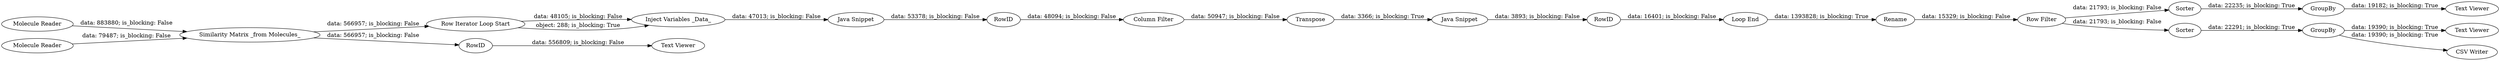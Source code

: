digraph {
	"3485574730922739251_113" [label="Inject Variables _Data_"]
	"-1180750484324223977_133" [label=GroupBy]
	"3485574730922739251_152" [label=RowID]
	"3485574730922739251_124" [label="Java Snippet"]
	"-1180750484324223977_130" [label=Sorter]
	"-1180750484324223977_153" [label="Molecule Reader"]
	"-1180750484324223977_155" [label="Text Viewer"]
	"-1180750484324223977_136" [label="Text Viewer"]
	"-1180750484324223977_138" [label="Text Viewer"]
	"3485574730922739251_2" [label="Loop End"]
	"3485574730922739251_151" [label="Row Iterator Loop Start"]
	"-1180750484324223977_137" [label=Rename]
	"-1180750484324223977_132" [label=Sorter]
	"3485574730922739251_115" [label="Java Snippet"]
	"-1180750484324223977_157" [label=RowID]
	"-1180750484324223977_129" [label=GroupBy]
	"3485574730922739251_123" [label=Transpose]
	"-1180750484324223977_151" [label="Row Filter"]
	"3485574730922739251_120" [label="Column Filter"]
	"-1180750484324223977_158" [label="CSV Writer"]
	"-1180750484324223977_42" [label="Similarity Matrix _from Molecules_"]
	"3485574730922739251_153" [label=RowID]
	"-1180750484324223977_154" [label="Molecule Reader"]
	"-1180750484324223977_42" -> "3485574730922739251_151" [label="data: 566957; is_blocking: False"]
	"-1180750484324223977_129" -> "-1180750484324223977_138" [label="data: 19182; is_blocking: True"]
	"-1180750484324223977_137" -> "-1180750484324223977_151" [label="data: 15329; is_blocking: False"]
	"-1180750484324223977_151" -> "-1180750484324223977_130" [label="data: 21793; is_blocking: False"]
	"3485574730922739251_124" -> "3485574730922739251_153" [label="data: 3893; is_blocking: False"]
	"3485574730922739251_153" -> "3485574730922739251_2" [label="data: 16401; is_blocking: False"]
	"3485574730922739251_113" -> "3485574730922739251_115" [label="data: 47013; is_blocking: False"]
	"-1180750484324223977_153" -> "-1180750484324223977_42" [label="data: 883880; is_blocking: False"]
	"-1180750484324223977_157" -> "-1180750484324223977_155" [label="data: 556809; is_blocking: False"]
	"3485574730922739251_2" -> "-1180750484324223977_137" [label="data: 1393828; is_blocking: True"]
	"-1180750484324223977_154" -> "-1180750484324223977_42" [label="data: 79487; is_blocking: False"]
	"-1180750484324223977_130" -> "-1180750484324223977_129" [label="data: 22235; is_blocking: True"]
	"-1180750484324223977_151" -> "-1180750484324223977_132" [label="data: 21793; is_blocking: False"]
	"-1180750484324223977_42" -> "-1180750484324223977_157" [label="data: 566957; is_blocking: False"]
	"3485574730922739251_120" -> "3485574730922739251_123" [label="data: 50947; is_blocking: False"]
	"3485574730922739251_151" -> "3485574730922739251_113" [label="data: 48105; is_blocking: False"]
	"3485574730922739251_115" -> "3485574730922739251_152" [label="data: 53378; is_blocking: False"]
	"3485574730922739251_151" -> "3485574730922739251_113" [label="object: 288; is_blocking: True"]
	"-1180750484324223977_132" -> "-1180750484324223977_133" [label="data: 22291; is_blocking: True"]
	"-1180750484324223977_133" -> "-1180750484324223977_158" [label="data: 19390; is_blocking: True"]
	"3485574730922739251_152" -> "3485574730922739251_120" [label="data: 48094; is_blocking: False"]
	"-1180750484324223977_133" -> "-1180750484324223977_136" [label="data: 19390; is_blocking: True"]
	"3485574730922739251_123" -> "3485574730922739251_124" [label="data: 3366; is_blocking: True"]
	rankdir=LR
}
